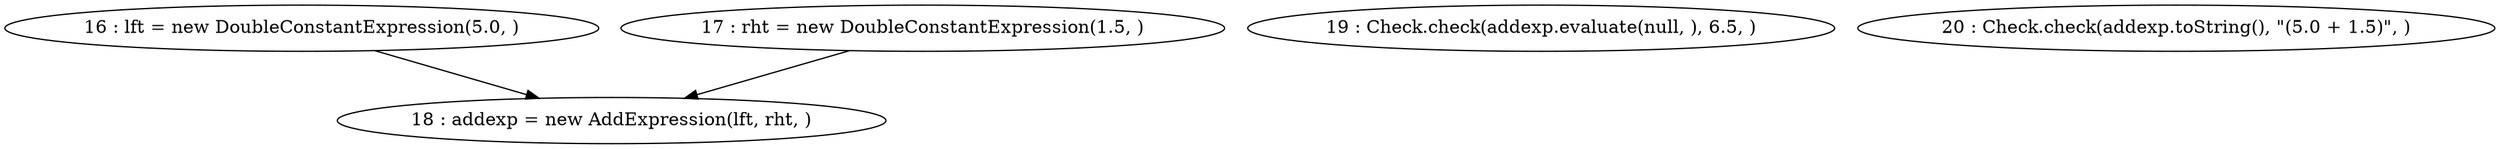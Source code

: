 digraph G {
"16 : lft = new DoubleConstantExpression(5.0, )"
"16 : lft = new DoubleConstantExpression(5.0, )" -> "18 : addexp = new AddExpression(lft, rht, )"
"17 : rht = new DoubleConstantExpression(1.5, )"
"17 : rht = new DoubleConstantExpression(1.5, )" -> "18 : addexp = new AddExpression(lft, rht, )"
"18 : addexp = new AddExpression(lft, rht, )"
"19 : Check.check(addexp.evaluate(null, ), 6.5, )"
"20 : Check.check(addexp.toString(), \"(5.0 + 1.5)\", )"
}